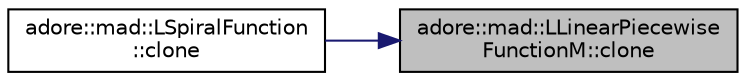digraph "adore::mad::LLinearPiecewiseFunctionM::clone"
{
 // LATEX_PDF_SIZE
  edge [fontname="Helvetica",fontsize="10",labelfontname="Helvetica",labelfontsize="10"];
  node [fontname="Helvetica",fontsize="10",shape=record];
  rankdir="RL";
  Node1 [label="adore::mad::LLinearPiecewise\lFunctionM::clone",height=0.2,width=0.4,color="black", fillcolor="grey75", style="filled", fontcolor="black",tooltip=" "];
  Node1 -> Node2 [dir="back",color="midnightblue",fontsize="10",style="solid",fontname="Helvetica"];
  Node2 [label="adore::mad::LSpiralFunction\l::clone",height=0.2,width=0.4,color="black", fillcolor="white", style="filled",URL="$classadore_1_1mad_1_1LSpiralFunction.html#ab2911deb06115fb61ec2e21c0a967544",tooltip=" "];
}
